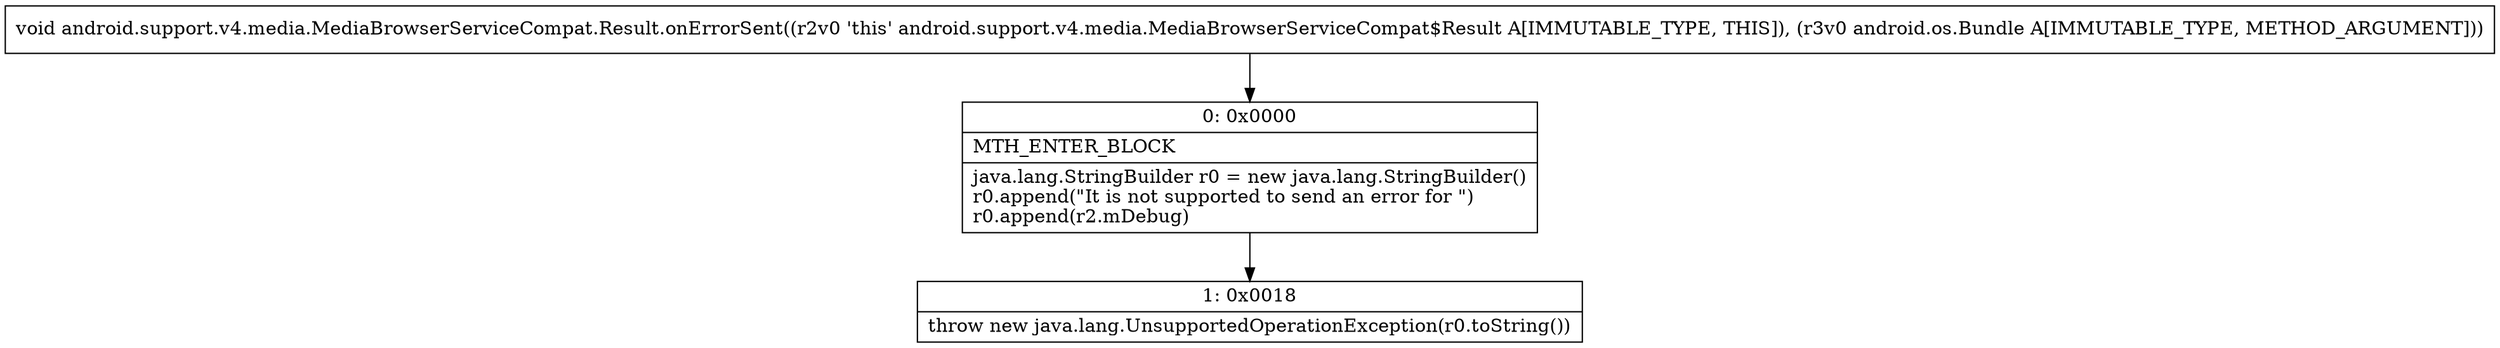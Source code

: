 digraph "CFG forandroid.support.v4.media.MediaBrowserServiceCompat.Result.onErrorSent(Landroid\/os\/Bundle;)V" {
Node_0 [shape=record,label="{0\:\ 0x0000|MTH_ENTER_BLOCK\l|java.lang.StringBuilder r0 = new java.lang.StringBuilder()\lr0.append(\"It is not supported to send an error for \")\lr0.append(r2.mDebug)\l}"];
Node_1 [shape=record,label="{1\:\ 0x0018|throw new java.lang.UnsupportedOperationException(r0.toString())\l}"];
MethodNode[shape=record,label="{void android.support.v4.media.MediaBrowserServiceCompat.Result.onErrorSent((r2v0 'this' android.support.v4.media.MediaBrowserServiceCompat$Result A[IMMUTABLE_TYPE, THIS]), (r3v0 android.os.Bundle A[IMMUTABLE_TYPE, METHOD_ARGUMENT])) }"];
MethodNode -> Node_0;
Node_0 -> Node_1;
}

